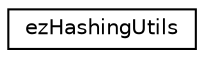 digraph "Graphical Class Hierarchy"
{
 // LATEX_PDF_SIZE
  edge [fontname="Helvetica",fontsize="10",labelfontname="Helvetica",labelfontsize="10"];
  node [fontname="Helvetica",fontsize="10",shape=record];
  rankdir="LR";
  Node0 [label="ezHashingUtils",height=0.2,width=0.4,color="black", fillcolor="white", style="filled",URL="$dd/dd0/classez_hashing_utils.htm",tooltip="This class provides implementations of different hashing algorithms."];
}
